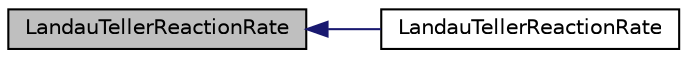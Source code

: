 digraph "LandauTellerReactionRate"
{
  bgcolor="transparent";
  edge [fontname="Helvetica",fontsize="10",labelfontname="Helvetica",labelfontsize="10"];
  node [fontname="Helvetica",fontsize="10",shape=record];
  rankdir="LR";
  Node1 [label="LandauTellerReactionRate",height=0.2,width=0.4,color="black", fillcolor="grey75", style="filled", fontcolor="black"];
  Node1 -> Node2 [dir="back",color="midnightblue",fontsize="10",style="solid",fontname="Helvetica"];
  Node2 [label="LandauTellerReactionRate",height=0.2,width=0.4,color="black",URL="$a01268.html#aa74f9d2db10015d5fc36aa6b922240b7",tooltip="Construct from Istream. "];
}
